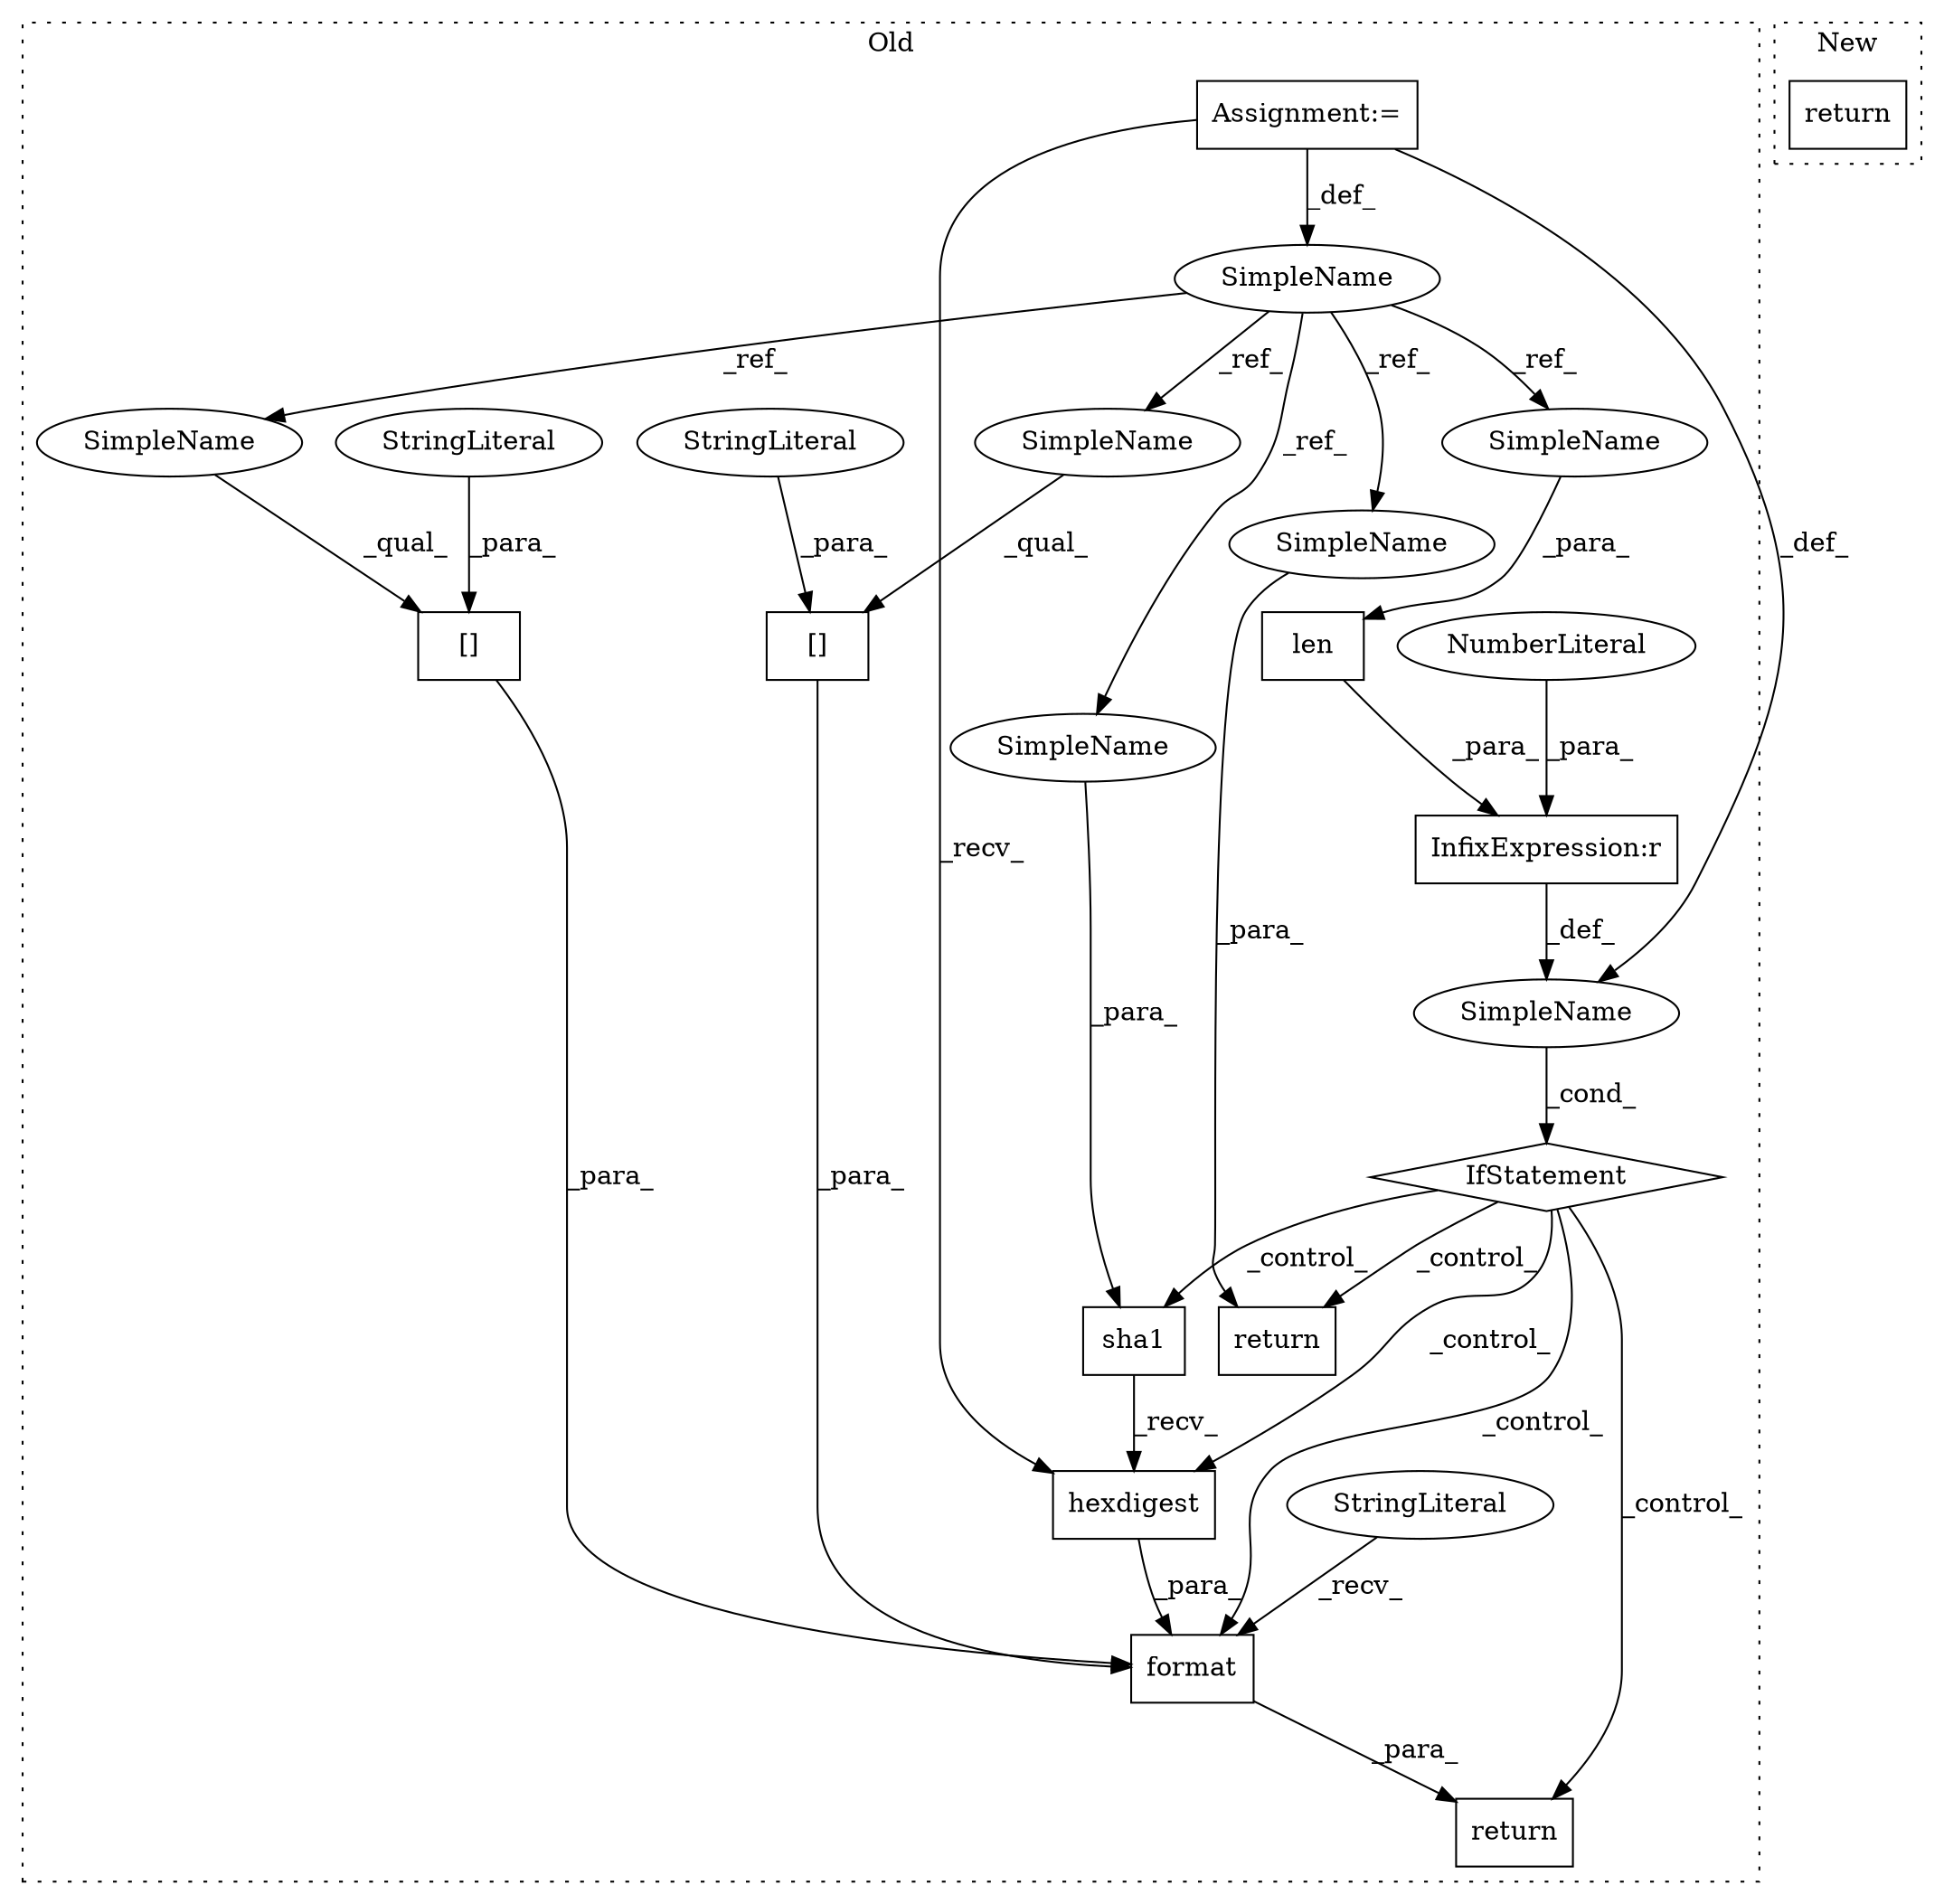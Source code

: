 digraph G {
subgraph cluster0 {
1 [label="sha1" a="32" s="12949,12966" l="5,1" shape="box"];
3 [label="hexdigest" a="32" s="12968" l="11" shape="box"];
4 [label="return" a="41" s="12891" l="7" shape="box"];
5 [label="format" a="32" s="12909,13013" l="7,1" shape="box"];
6 [label="[]" a="2" s="12916,12947" l="13,1" shape="box"];
7 [label="InfixExpression:r" a="27" s="12874" l="4" shape="box"];
8 [label="[]" a="2" s="12980,13012" l="13,1" shape="box"];
9 [label="NumberLiteral" a="34" s="12878" l="3" shape="ellipse"];
10 [label="len" a="32" s="12857,12873" l="4,1" shape="box"];
11 [label="IfStatement" a="25" s="12853,12881" l="4,2" shape="diamond"];
12 [label="SimpleName" a="42" s="12807" l="12" shape="ellipse"];
13 [label="SimpleName" a="42" s="" l="" shape="ellipse"];
14 [label="Assignment:=" a="7" s="12819" l="1" shape="box"];
15 [label="StringLiteral" a="45" s="12898" l="10" shape="ellipse"];
16 [label="StringLiteral" a="45" s="12929" l="18" shape="ellipse"];
17 [label="StringLiteral" a="45" s="12993" l="19" shape="ellipse"];
18 [label="return" a="41" s="13026" l="7" shape="box"];
19 [label="SimpleName" a="42" s="12861" l="12" shape="ellipse"];
20 [label="SimpleName" a="42" s="12916" l="12" shape="ellipse"];
21 [label="SimpleName" a="42" s="12954" l="12" shape="ellipse"];
22 [label="SimpleName" a="42" s="12980" l="12" shape="ellipse"];
23 [label="SimpleName" a="42" s="13033" l="12" shape="ellipse"];
label = "Old";
style="dotted";
}
subgraph cluster1 {
2 [label="return" a="41" s="13118" l="7" shape="box"];
label = "New";
style="dotted";
}
1 -> 3 [label="_recv_"];
3 -> 5 [label="_para_"];
5 -> 4 [label="_para_"];
6 -> 5 [label="_para_"];
7 -> 13 [label="_def_"];
8 -> 5 [label="_para_"];
9 -> 7 [label="_para_"];
10 -> 7 [label="_para_"];
11 -> 1 [label="_control_"];
11 -> 5 [label="_control_"];
11 -> 18 [label="_control_"];
11 -> 4 [label="_control_"];
11 -> 3 [label="_control_"];
12 -> 21 [label="_ref_"];
12 -> 22 [label="_ref_"];
12 -> 23 [label="_ref_"];
12 -> 20 [label="_ref_"];
12 -> 19 [label="_ref_"];
13 -> 11 [label="_cond_"];
14 -> 12 [label="_def_"];
14 -> 13 [label="_def_"];
14 -> 3 [label="_recv_"];
15 -> 5 [label="_recv_"];
16 -> 6 [label="_para_"];
17 -> 8 [label="_para_"];
19 -> 10 [label="_para_"];
20 -> 6 [label="_qual_"];
21 -> 1 [label="_para_"];
22 -> 8 [label="_qual_"];
23 -> 18 [label="_para_"];
}
